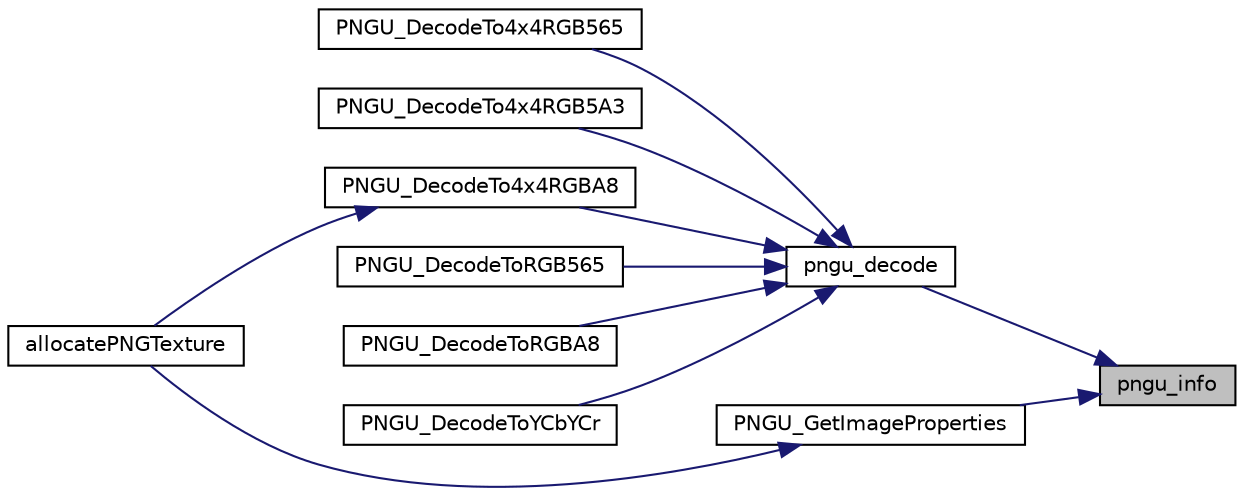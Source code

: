digraph "pngu_info"
{
 // LATEX_PDF_SIZE
  edge [fontname="Helvetica",fontsize="10",labelfontname="Helvetica",labelfontsize="10"];
  node [fontname="Helvetica",fontsize="10",shape=record];
  rankdir="RL";
  Node1 [label="pngu_info",height=0.2,width=0.4,color="black", fillcolor="grey75", style="filled", fontcolor="black",tooltip=" "];
  Node1 -> Node2 [dir="back",color="midnightblue",fontsize="10",style="solid",fontname="Helvetica"];
  Node2 [label="pngu_decode",height=0.2,width=0.4,color="black", fillcolor="white", style="filled",URL="$pngu_8c.html#aa2f96f225bd715033eb4aa481f45b500",tooltip=" "];
  Node2 -> Node3 [dir="back",color="midnightblue",fontsize="10",style="solid",fontname="Helvetica"];
  Node3 [label="PNGU_DecodeTo4x4RGB565",height=0.2,width=0.4,color="black", fillcolor="white", style="filled",URL="$pngu_8c.html#ad1eacbbb449f3bfef1afeafb3f70b3bd",tooltip=" "];
  Node2 -> Node4 [dir="back",color="midnightblue",fontsize="10",style="solid",fontname="Helvetica"];
  Node4 [label="PNGU_DecodeTo4x4RGB5A3",height=0.2,width=0.4,color="black", fillcolor="white", style="filled",URL="$pngu_8c.html#a52df1b9aa4d2a806b2c34ca8fcd3865f",tooltip=" "];
  Node2 -> Node5 [dir="back",color="midnightblue",fontsize="10",style="solid",fontname="Helvetica"];
  Node5 [label="PNGU_DecodeTo4x4RGBA8",height=0.2,width=0.4,color="black", fillcolor="white", style="filled",URL="$pngu_8c.html#a23c5c1c50cc3a7dcb9a020f12855b70d",tooltip=" "];
  Node5 -> Node6 [dir="back",color="midnightblue",fontsize="10",style="solid",fontname="Helvetica"];
  Node6 [label="allocatePNGTexture",height=0.2,width=0.4,color="black", fillcolor="white", style="filled",URL="$_gx_graphics_8cpp.html#a502be3d37f61d6e88ef6ebf05bba9d5a",tooltip=" "];
  Node2 -> Node7 [dir="back",color="midnightblue",fontsize="10",style="solid",fontname="Helvetica"];
  Node7 [label="PNGU_DecodeToRGB565",height=0.2,width=0.4,color="black", fillcolor="white", style="filled",URL="$pngu_8c.html#a12cb78b5948101e8bb8382cf75e32c9b",tooltip=" "];
  Node2 -> Node8 [dir="back",color="midnightblue",fontsize="10",style="solid",fontname="Helvetica"];
  Node8 [label="PNGU_DecodeToRGBA8",height=0.2,width=0.4,color="black", fillcolor="white", style="filled",URL="$pngu_8c.html#a20a3577c489233cffab341008136d265",tooltip=" "];
  Node2 -> Node9 [dir="back",color="midnightblue",fontsize="10",style="solid",fontname="Helvetica"];
  Node9 [label="PNGU_DecodeToYCbYCr",height=0.2,width=0.4,color="black", fillcolor="white", style="filled",URL="$pngu_8c.html#a7c9d230223a28ee6658c1777fd918e0b",tooltip=" "];
  Node1 -> Node10 [dir="back",color="midnightblue",fontsize="10",style="solid",fontname="Helvetica"];
  Node10 [label="PNGU_GetImageProperties",height=0.2,width=0.4,color="black", fillcolor="white", style="filled",URL="$pngu_8c.html#a77398ea67d8889ec52590f6015e2fb70",tooltip=" "];
  Node10 -> Node6 [dir="back",color="midnightblue",fontsize="10",style="solid",fontname="Helvetica"];
}
